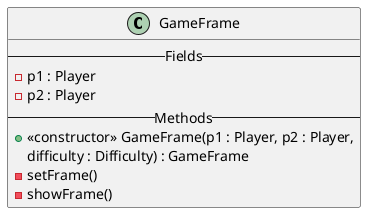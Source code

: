 @startuml
class GameFrame {
    -- Fields --
    - p1 : Player
    - p2 : Player
    -- Methods --
    + <<constructor>> GameFrame(p1 : Player, p2 : Player,
     difficulty : Difficulty) : GameFrame
    - setFrame()
    - showFrame()
}
@enduml